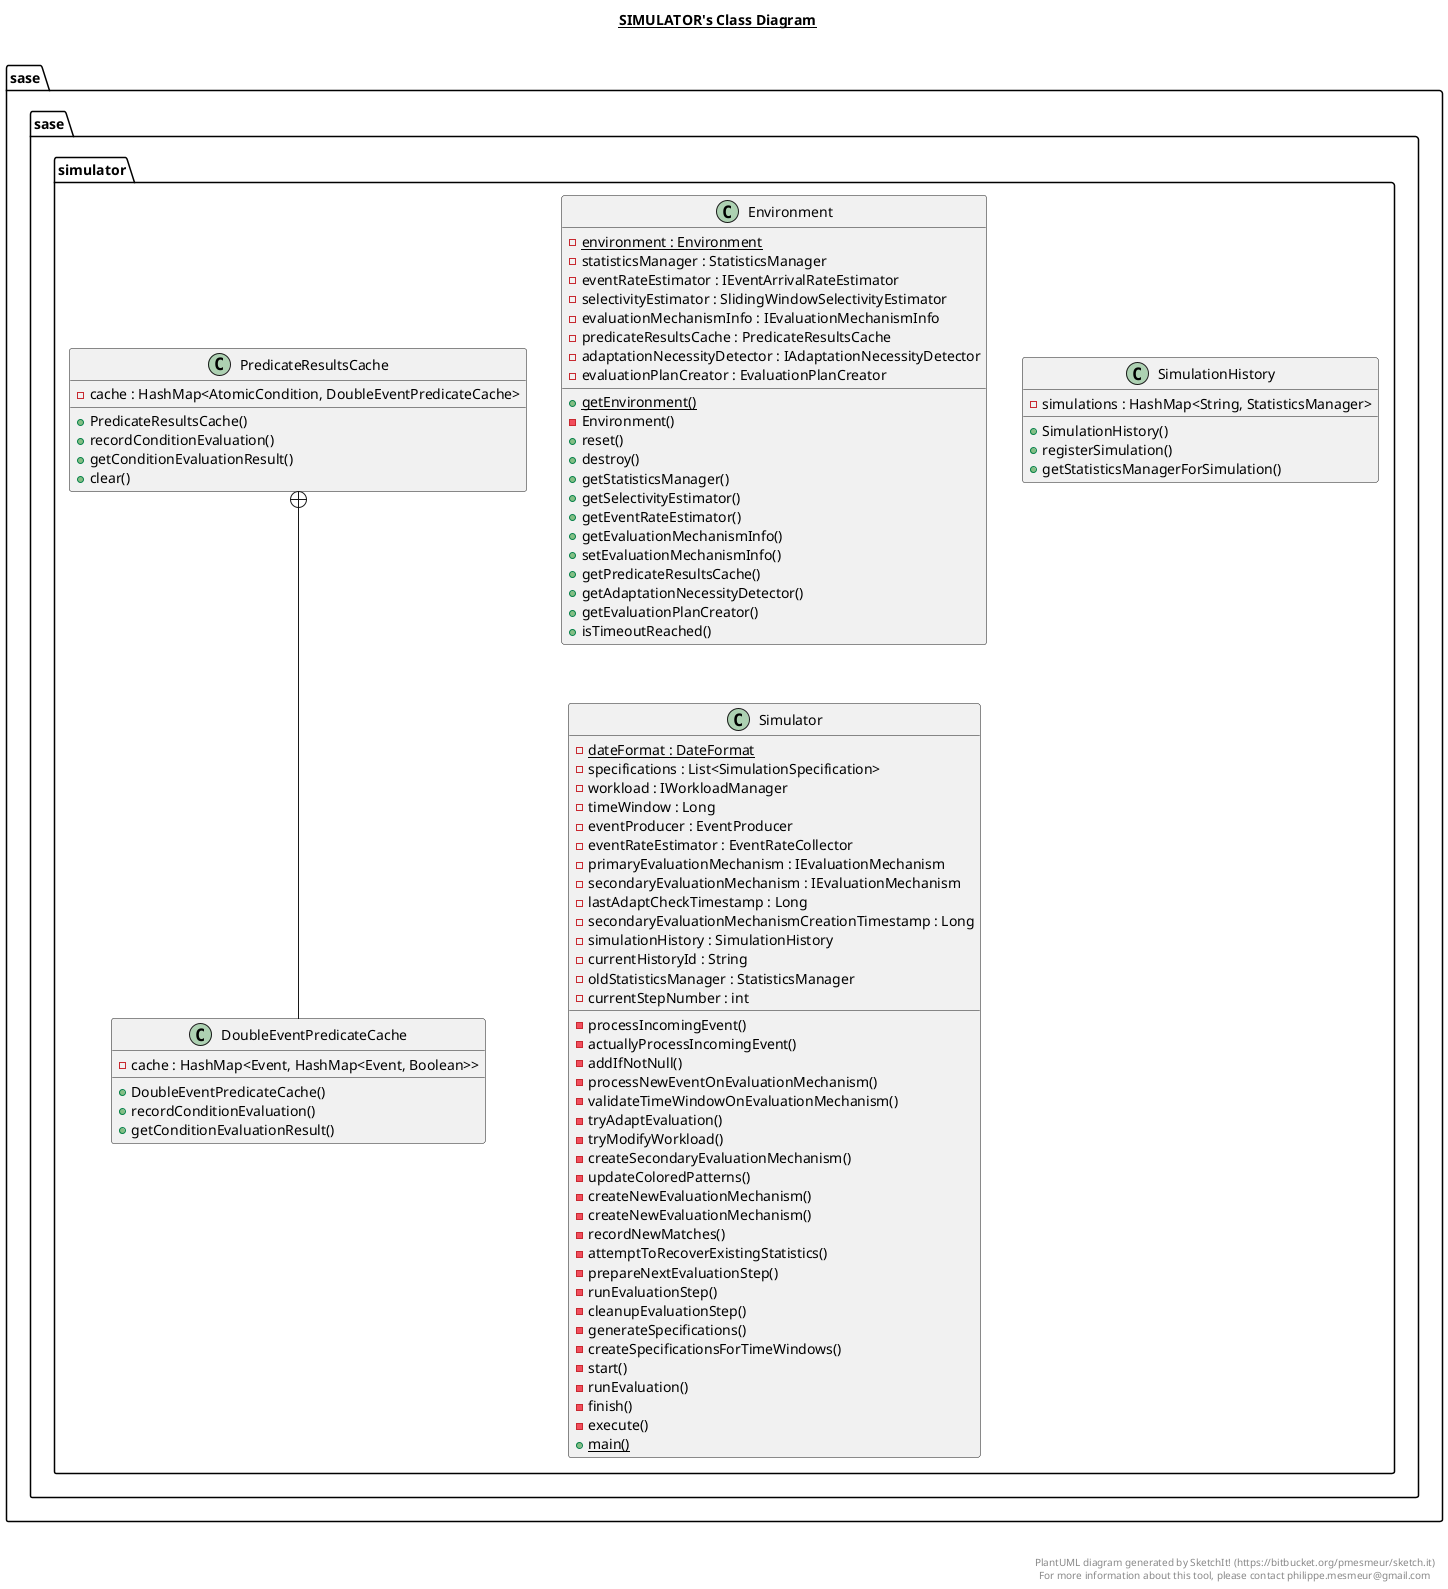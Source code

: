 @startuml

title __SIMULATOR's Class Diagram__\n

  package sase.sase.simulator {
    class Environment {
        {static} - environment : Environment
        - statisticsManager : StatisticsManager
        - eventRateEstimator : IEventArrivalRateEstimator
        - selectivityEstimator : SlidingWindowSelectivityEstimator
        - evaluationMechanismInfo : IEvaluationMechanismInfo
        - predicateResultsCache : PredicateResultsCache
        - adaptationNecessityDetector : IAdaptationNecessityDetector
        - evaluationPlanCreator : EvaluationPlanCreator
        {static} + getEnvironment()
        - Environment()
        + reset()
        + destroy()
        + getStatisticsManager()
        + getSelectivityEstimator()
        + getEventRateEstimator()
        + getEvaluationMechanismInfo()
        + setEvaluationMechanismInfo()
        + getPredicateResultsCache()
        + getAdaptationNecessityDetector()
        + getEvaluationPlanCreator()
        + isTimeoutReached()
    }
  }
  

  package sase.sase.simulator {
    class PredicateResultsCache {
        - cache : HashMap<AtomicCondition, DoubleEventPredicateCache>
        + PredicateResultsCache()
        + recordConditionEvaluation()
        + getConditionEvaluationResult()
        + clear()
    }
  }
  

  package sase.sase.simulator {
    class DoubleEventPredicateCache {
        - cache : HashMap<Event, HashMap<Event, Boolean>>
        + DoubleEventPredicateCache()
        + recordConditionEvaluation()
        + getConditionEvaluationResult()
    }
  }
  

  package sase.sase.simulator {
    class SimulationHistory {
        - simulations : HashMap<String, StatisticsManager>
        + SimulationHistory()
        + registerSimulation()
        + getStatisticsManagerForSimulation()
    }
  }
  

  package sase.sase.simulator {
    class Simulator {
        {static} - dateFormat : DateFormat
        - specifications : List<SimulationSpecification>
        - workload : IWorkloadManager
        - timeWindow : Long
        - eventProducer : EventProducer
        - eventRateEstimator : EventRateCollector
        - primaryEvaluationMechanism : IEvaluationMechanism
        - secondaryEvaluationMechanism : IEvaluationMechanism
        - lastAdaptCheckTimestamp : Long
        - secondaryEvaluationMechanismCreationTimestamp : Long
        - simulationHistory : SimulationHistory
        - currentHistoryId : String
        - oldStatisticsManager : StatisticsManager
        - currentStepNumber : int
        - processIncomingEvent()
        - actuallyProcessIncomingEvent()
        - addIfNotNull()
        - processNewEventOnEvaluationMechanism()
        - validateTimeWindowOnEvaluationMechanism()
        - tryAdaptEvaluation()
        - tryModifyWorkload()
        - createSecondaryEvaluationMechanism()
        - updateColoredPatterns()
        - createNewEvaluationMechanism()
        - createNewEvaluationMechanism()
        - recordNewMatches()
        - attemptToRecoverExistingStatistics()
        - prepareNextEvaluationStep()
        - runEvaluationStep()
        - cleanupEvaluationStep()
        - generateSpecifications()
        - createSpecificationsForTimeWindows()
        - start()
        - runEvaluation()
        - finish()
        - execute()
        {static} + main()
    }
  }
  

  PredicateResultsCache +-down- DoubleEventPredicateCache


right footer


PlantUML diagram generated by SketchIt! (https://bitbucket.org/pmesmeur/sketch.it)
For more information about this tool, please contact philippe.mesmeur@gmail.com
endfooter

@enduml
